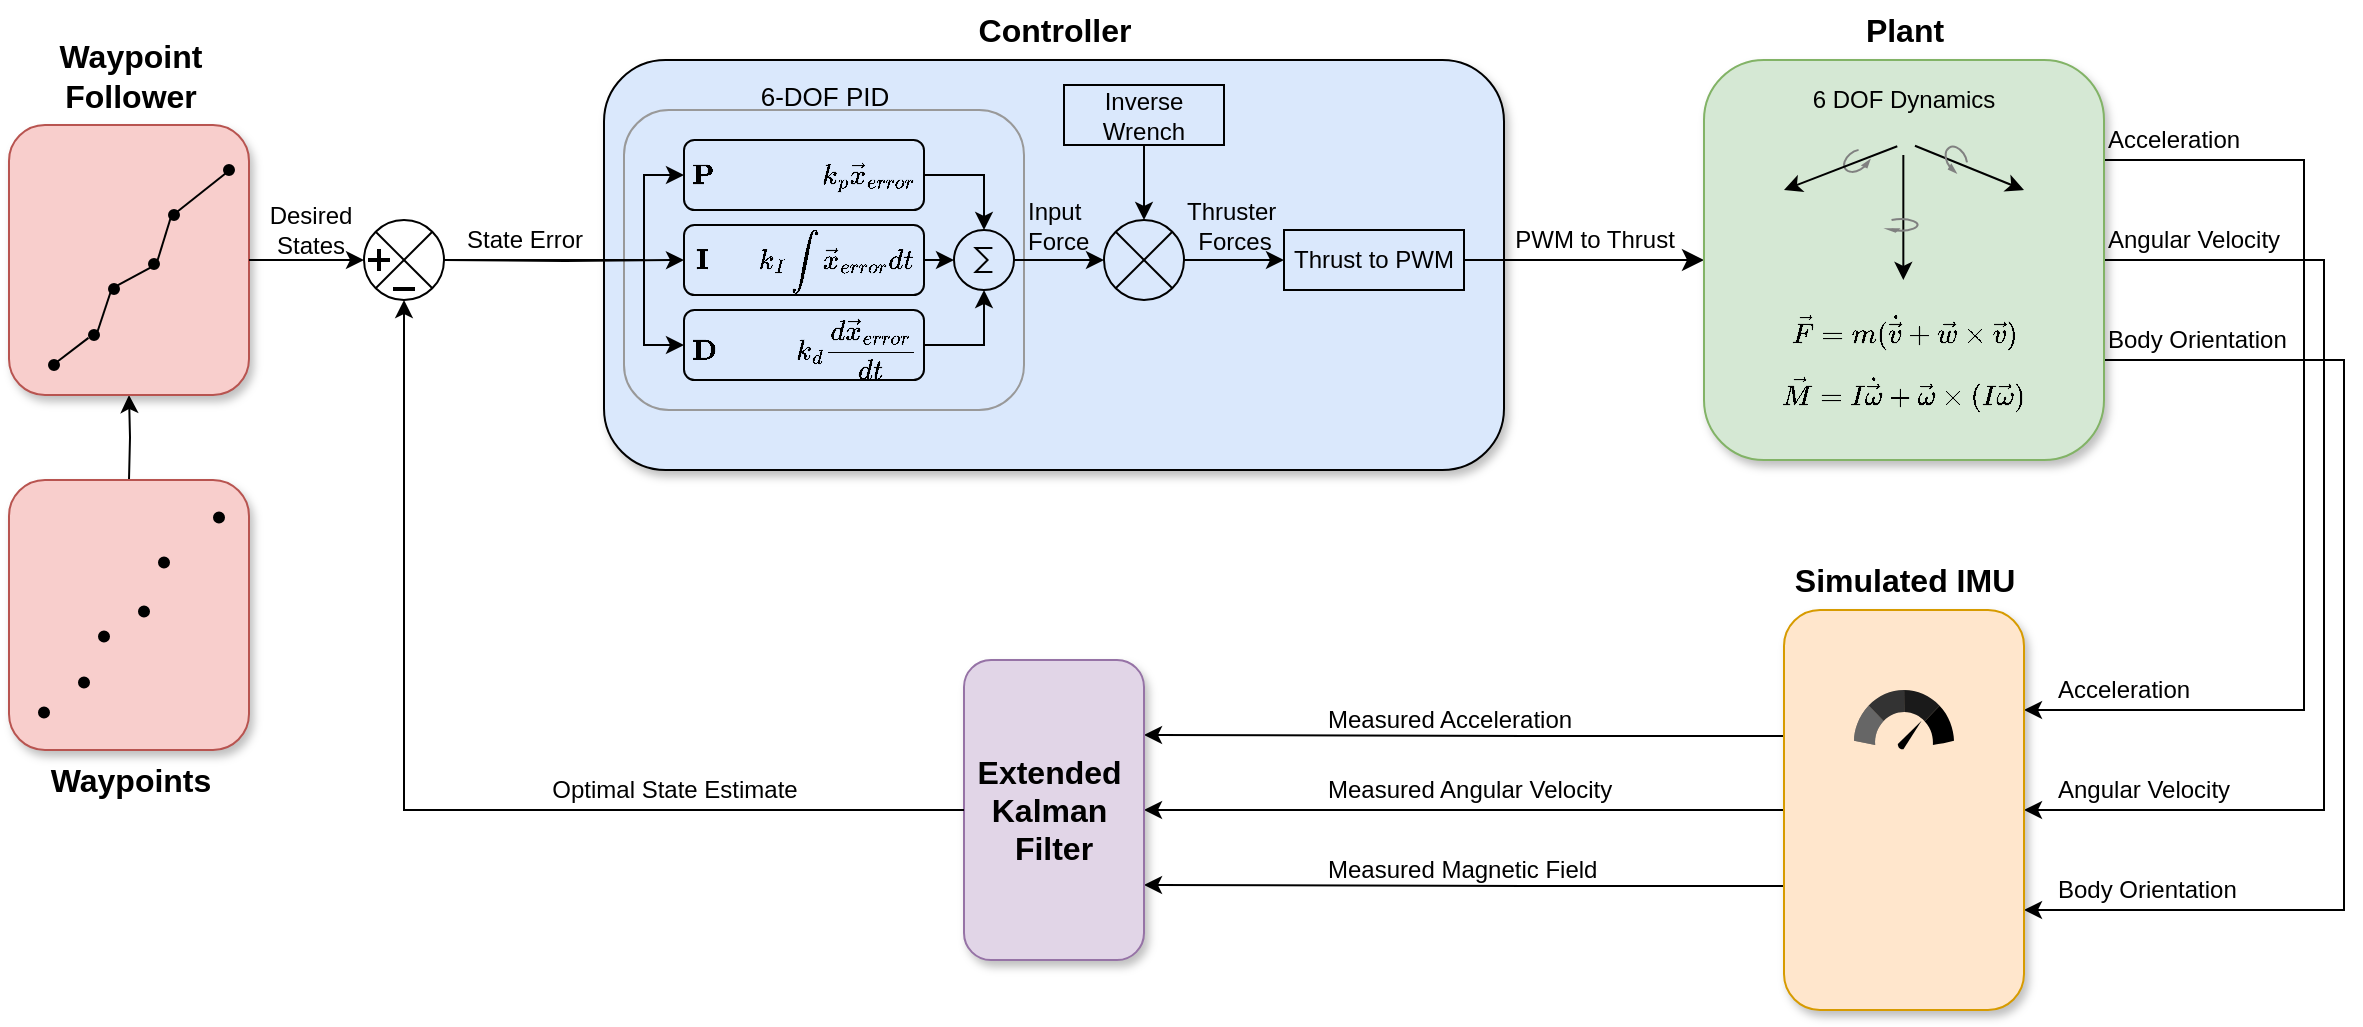 <mxfile version="27.0.9">
  <diagram name="Page-1" id="gmF0lqLM5jDYlkhlYrua">
    <mxGraphModel dx="2336" dy="753" grid="1" gridSize="10" guides="1" tooltips="1" connect="1" arrows="0" fold="1" page="1" pageScale="1" pageWidth="850" pageHeight="1100" math="1" shadow="0">
      <root>
        <mxCell id="0" />
        <mxCell id="1" parent="0" />
        <mxCell id="ToZBvLZudIV_ecfTI63q-2" value="" style="rounded=1;whiteSpace=wrap;html=1;fillColor=#dae8fc;strokeColor=light-dark(#000000,#000000);shadow=1;glass=0;" parent="1" vertex="1">
          <mxGeometry x="-230" y="145" width="450" height="205" as="geometry" />
        </mxCell>
        <mxCell id="TQVPsAvAFbcCPKvridSk-1" value="" style="rounded=1;whiteSpace=wrap;html=1;fillColor=none;strokeColor=light-dark(#999999,#000000);" parent="1" vertex="1">
          <mxGeometry x="-220" y="170" width="200" height="150" as="geometry" />
        </mxCell>
        <mxCell id="TQVPsAvAFbcCPKvridSk-15" value="Inverse Wrench" style="rounded=0;whiteSpace=wrap;html=1;fillColor=none;strokeColor=light-dark(#000000,#000000);" parent="1" vertex="1">
          <mxGeometry y="157.5" width="80" height="30" as="geometry" />
        </mxCell>
        <mxCell id="TQVPsAvAFbcCPKvridSk-28" value="Thruster&amp;nbsp;&lt;div&gt;Forces&lt;/div&gt;" style="text;html=1;align=center;verticalAlign=middle;resizable=0;points=[];autosize=1;strokeColor=none;fillColor=none;" parent="1" vertex="1">
          <mxGeometry x="50" y="207.5" width="70" height="40" as="geometry" />
        </mxCell>
        <mxCell id="TQVPsAvAFbcCPKvridSk-29" value="Thrust to PWM" style="rounded=0;whiteSpace=wrap;html=1;strokeColor=default;fillColor=none;" parent="1" vertex="1">
          <mxGeometry x="110" y="230" width="90" height="30" as="geometry" />
        </mxCell>
        <mxCell id="TQVPsAvAFbcCPKvridSk-31" value="" style="endArrow=classic;html=1;rounded=0;fontSize=12;startSize=8;endSize=8;curved=1;fillColor=none;strokeColor=light-dark(#000000,#000000);entryX=0;entryY=0.5;entryDx=0;entryDy=0;exitX=1;exitY=0.5;exitDx=0;exitDy=0;" parent="1" source="TQVPsAvAFbcCPKvridSk-29" edge="1">
          <mxGeometry relative="1" as="geometry">
            <mxPoint x="210" y="244.52" as="sourcePoint" />
            <mxPoint x="320" y="245" as="targetPoint" />
          </mxGeometry>
        </mxCell>
        <mxCell id="TQVPsAvAFbcCPKvridSk-33" value="PWM to Thrust" style="text;html=1;align=center;verticalAlign=middle;resizable=0;points=[];autosize=1;strokeColor=none;fillColor=none;" parent="1" vertex="1">
          <mxGeometry x="215" y="220" width="100" height="30" as="geometry" />
        </mxCell>
        <mxCell id="TQVPsAvAFbcCPKvridSk-66" style="edgeStyle=orthogonalEdgeStyle;rounded=0;orthogonalLoop=1;jettySize=auto;html=1;exitX=1;exitY=0.25;exitDx=0;exitDy=0;entryX=1;entryY=0.25;entryDx=0;entryDy=0;" parent="1" source="TQVPsAvAFbcCPKvridSk-34" target="TQVPsAvAFbcCPKvridSk-61" edge="1">
          <mxGeometry relative="1" as="geometry">
            <Array as="points">
              <mxPoint x="620" y="195" />
              <mxPoint x="620" y="470" />
            </Array>
          </mxGeometry>
        </mxCell>
        <mxCell id="TQVPsAvAFbcCPKvridSk-67" style="edgeStyle=orthogonalEdgeStyle;rounded=0;orthogonalLoop=1;jettySize=auto;html=1;exitX=1;exitY=0.5;exitDx=0;exitDy=0;entryX=1;entryY=0.5;entryDx=0;entryDy=0;" parent="1" source="TQVPsAvAFbcCPKvridSk-34" target="TQVPsAvAFbcCPKvridSk-61" edge="1">
          <mxGeometry relative="1" as="geometry">
            <Array as="points">
              <mxPoint x="630" y="245" />
              <mxPoint x="630" y="520" />
            </Array>
          </mxGeometry>
        </mxCell>
        <mxCell id="TQVPsAvAFbcCPKvridSk-68" style="edgeStyle=orthogonalEdgeStyle;rounded=0;orthogonalLoop=1;jettySize=auto;html=1;exitX=1;exitY=0.75;exitDx=0;exitDy=0;entryX=1;entryY=0.75;entryDx=0;entryDy=0;" parent="1" source="TQVPsAvAFbcCPKvridSk-34" target="TQVPsAvAFbcCPKvridSk-61" edge="1">
          <mxGeometry relative="1" as="geometry">
            <Array as="points">
              <mxPoint x="640" y="295" />
              <mxPoint x="640" y="570" />
            </Array>
          </mxGeometry>
        </mxCell>
        <mxCell id="TQVPsAvAFbcCPKvridSk-34" value="&lt;div&gt;6 DOF Dynamics&lt;/div&gt;&lt;div&gt;&lt;br&gt;&lt;/div&gt;&lt;div&gt;&lt;br&gt;&lt;/div&gt;&lt;div&gt;&lt;br&gt;&lt;/div&gt;&lt;div&gt;&lt;br&gt;&lt;/div&gt;&lt;div&gt;&lt;br&gt;&lt;/div&gt;&lt;div&gt;&lt;br&gt;&lt;/div&gt;&lt;div&gt;$$\vec{F} = m(\dot{\vec{v}} + \vec{w} \times \vec{v})$$&lt;/div&gt;&lt;div&gt;$$&amp;nbsp; \vec{M} =&amp;nbsp; I \dot{\vec{\omega}} + \vec{\omega} \times (I \vec{\omega})$$&lt;/div&gt;" style="rounded=1;whiteSpace=wrap;html=1;fillColor=#d5e8d4;strokeColor=#82b366;shadow=1;glass=0;" parent="1" vertex="1">
          <mxGeometry x="320" y="145" width="200" height="200" as="geometry" />
        </mxCell>
        <mxCell id="TQVPsAvAFbcCPKvridSk-35" value="" style="shape=image;verticalLabelPosition=bottom;verticalAlign=top;imageAspect=0;image=https://upload.wikimedia.org/wikipedia/commons/thumb/5/51/Center_of_Gravity_symbol.svg/240px-Center_of_Gravity_symbol.svg.png;" parent="1" vertex="1">
          <mxGeometry x="412.5" y="177.5" width="15" height="15" as="geometry" />
        </mxCell>
        <mxCell id="TQVPsAvAFbcCPKvridSk-50" value="" style="verticalLabelPosition=bottom;shadow=0;align=center;html=1;verticalAlign=top;shape=mxgraph.electrical.rot_mech.verticalLabelPosition=bottom;shadow=0;dashed=0;align=center;fillColor=strokeColor;html=1;verticalAlign=top;strokeWidth=1;shape=mxgraph.electrical.rot_mech.rotation;rotation=55;flipV=0;strokeColor=#808080;fontColor=#808080;" parent="1" vertex="1">
          <mxGeometry x="390" y="190" width="10.75" height="12.5" as="geometry" />
        </mxCell>
        <mxCell id="TQVPsAvAFbcCPKvridSk-45" value="" style="endArrow=classic;html=1;rounded=0;exitX=0.865;exitY=0.691;exitDx=0;exitDy=0;exitPerimeter=0;entryX=0.8;entryY=0.325;entryDx=0;entryDy=0;entryPerimeter=0;" parent="1" source="TQVPsAvAFbcCPKvridSk-35" target="TQVPsAvAFbcCPKvridSk-34" edge="1">
          <mxGeometry width="50" height="50" relative="1" as="geometry">
            <mxPoint x="497" y="200" as="sourcePoint" />
            <mxPoint x="440" y="222" as="targetPoint" />
          </mxGeometry>
        </mxCell>
        <mxCell id="TQVPsAvAFbcCPKvridSk-39" value="" style="endArrow=classic;html=1;rounded=0;" parent="1" edge="1">
          <mxGeometry width="50" height="50" relative="1" as="geometry">
            <mxPoint x="419.67" y="192.5" as="sourcePoint" />
            <mxPoint x="419.67" y="255" as="targetPoint" />
          </mxGeometry>
        </mxCell>
        <mxCell id="TQVPsAvAFbcCPKvridSk-44" value="" style="endArrow=classic;html=1;rounded=0;exitX=0.276;exitY=0.71;exitDx=0;exitDy=0;exitPerimeter=0;entryX=0.2;entryY=0.325;entryDx=0;entryDy=0;entryPerimeter=0;" parent="1" source="TQVPsAvAFbcCPKvridSk-35" target="TQVPsAvAFbcCPKvridSk-34" edge="1">
          <mxGeometry width="50" height="50" relative="1" as="geometry">
            <mxPoint x="350" y="270" as="sourcePoint" />
            <mxPoint x="400" y="220" as="targetPoint" />
          </mxGeometry>
        </mxCell>
        <mxCell id="TQVPsAvAFbcCPKvridSk-47" value="" style="verticalLabelPosition=bottom;shadow=0;dashed=0;align=center;html=1;verticalAlign=top;shape=mxgraph.electrical.rot_mech.verticalLabelPosition=bottom;shadow=0;dashed=0;align=center;fillColor=strokeColor;html=1;verticalAlign=top;strokeWidth=1;shape=mxgraph.electrical.rot_mech.rotation;rotation=90;flipV=1;strokeColor=#808080;" parent="1" vertex="1">
          <mxGeometry x="416.75" y="220" width="6.5" height="15" as="geometry" />
        </mxCell>
        <mxCell id="TQVPsAvAFbcCPKvridSk-51" value="" style="verticalLabelPosition=bottom;shadow=0;align=center;html=1;verticalAlign=top;shape=mxgraph.electrical.rot_mech.verticalLabelPosition=bottom;shadow=0;dashed=0;align=center;fillColor=strokeColor;html=1;verticalAlign=top;strokeWidth=1;shape=mxgraph.electrical.rot_mech.rotation;rotation=-30;flipV=1;strokeColor=#808080;fontColor=#808080;flipH=1;" parent="1" vertex="1">
          <mxGeometry x="440.005" y="187.5" width="10.75" height="12.5" as="geometry" />
        </mxCell>
        <mxCell id="TQVPsAvAFbcCPKvridSk-54" value="Plant" style="text;html=1;align=center;verticalAlign=middle;resizable=0;points=[];autosize=1;strokeColor=none;fillColor=none;fontSize=16;fontStyle=1" parent="1" vertex="1">
          <mxGeometry x="390" y="115" width="60" height="30" as="geometry" />
        </mxCell>
        <mxCell id="TQVPsAvAFbcCPKvridSk-60" value="" style="endArrow=classic;html=1;rounded=0;fillColor=none;strokeColor=light-dark(#000000,#000000);entryX=0;entryY=0.5;entryDx=0;entryDy=0;" parent="1" target="TQVPsAvAFbcCPKvridSk-29" edge="1">
          <mxGeometry relative="1" as="geometry">
            <mxPoint x="60" y="245" as="sourcePoint" />
            <mxPoint x="100" y="245" as="targetPoint" />
          </mxGeometry>
        </mxCell>
        <mxCell id="MQUveA0Q0qGDdCK2UPOB-7" style="edgeStyle=orthogonalEdgeStyle;rounded=0;orthogonalLoop=1;jettySize=auto;html=1;exitX=0;exitY=0.5;exitDx=0;exitDy=0;entryX=1;entryY=0.5;entryDx=0;entryDy=0;" edge="1" parent="1" source="TQVPsAvAFbcCPKvridSk-61" target="TQVPsAvAFbcCPKvridSk-62">
          <mxGeometry relative="1" as="geometry" />
        </mxCell>
        <mxCell id="MQUveA0Q0qGDdCK2UPOB-71" style="edgeStyle=orthogonalEdgeStyle;rounded=0;orthogonalLoop=1;jettySize=auto;html=1;exitX=0;exitY=0.25;exitDx=0;exitDy=0;entryX=1;entryY=0.25;entryDx=0;entryDy=0;" edge="1" parent="1" source="TQVPsAvAFbcCPKvridSk-61" target="TQVPsAvAFbcCPKvridSk-62">
          <mxGeometry relative="1" as="geometry">
            <Array as="points">
              <mxPoint x="360" y="483" />
              <mxPoint x="255" y="483" />
            </Array>
          </mxGeometry>
        </mxCell>
        <mxCell id="MQUveA0Q0qGDdCK2UPOB-73" style="edgeStyle=orthogonalEdgeStyle;rounded=0;orthogonalLoop=1;jettySize=auto;html=1;exitX=0;exitY=0.75;exitDx=0;exitDy=0;entryX=1;entryY=0.75;entryDx=0;entryDy=0;" edge="1" parent="1" source="TQVPsAvAFbcCPKvridSk-61" target="TQVPsAvAFbcCPKvridSk-62">
          <mxGeometry relative="1" as="geometry">
            <Array as="points">
              <mxPoint x="360" y="558" />
              <mxPoint x="255" y="558" />
            </Array>
          </mxGeometry>
        </mxCell>
        <mxCell id="TQVPsAvAFbcCPKvridSk-61" value="" style="rounded=1;whiteSpace=wrap;html=1;fillColor=#ffe6cc;strokeColor=#d79b00;shadow=1;" parent="1" vertex="1">
          <mxGeometry x="360" y="420" width="120" height="200" as="geometry" />
        </mxCell>
        <mxCell id="TQVPsAvAFbcCPKvridSk-62" value="&lt;font style=&quot;font-size: 16px;&quot;&gt;&lt;b&gt;Extended&amp;nbsp;&lt;/b&gt;&lt;/font&gt;&lt;div&gt;&lt;font style=&quot;font-size: 16px;&quot;&gt;&lt;b&gt;Kalman&amp;nbsp;&lt;/b&gt;&lt;/font&gt;&lt;/div&gt;&lt;div&gt;&lt;font style=&quot;font-size: 16px;&quot;&gt;&lt;b&gt;Filter&lt;/b&gt;&lt;/font&gt;&lt;/div&gt;" style="rounded=1;whiteSpace=wrap;html=1;fillColor=#e1d5e7;strokeColor=#9673a6;shadow=1;" parent="1" vertex="1">
          <mxGeometry x="-50" y="445" width="90" height="150" as="geometry" />
        </mxCell>
        <mxCell id="MQUveA0Q0qGDdCK2UPOB-38" style="edgeStyle=orthogonalEdgeStyle;rounded=0;orthogonalLoop=1;jettySize=auto;html=1;exitX=1;exitY=0.5;exitDx=0;exitDy=0;entryX=0;entryY=0.5;entryDx=0;entryDy=0;" edge="1" parent="1" target="MQUveA0Q0qGDdCK2UPOB-34">
          <mxGeometry relative="1" as="geometry">
            <mxPoint x="-310.0" y="245" as="sourcePoint" />
          </mxGeometry>
        </mxCell>
        <mxCell id="MQUveA0Q0qGDdCK2UPOB-46" style="edgeStyle=orthogonalEdgeStyle;rounded=0;orthogonalLoop=1;jettySize=auto;html=1;exitX=1;exitY=0.5;exitDx=0;exitDy=0;entryX=0;entryY=0.5;entryDx=0;entryDy=0;" edge="1" parent="1" target="MQUveA0Q0qGDdCK2UPOB-33">
          <mxGeometry relative="1" as="geometry">
            <mxPoint x="-310.0" y="245" as="sourcePoint" />
            <Array as="points">
              <mxPoint x="-210" y="245" />
              <mxPoint x="-210" y="202" />
            </Array>
          </mxGeometry>
        </mxCell>
        <mxCell id="MQUveA0Q0qGDdCK2UPOB-47" style="edgeStyle=orthogonalEdgeStyle;rounded=0;orthogonalLoop=1;jettySize=auto;html=1;exitX=1;exitY=0.5;exitDx=0;exitDy=0;entryX=0;entryY=0.5;entryDx=0;entryDy=0;" edge="1" parent="1" target="MQUveA0Q0qGDdCK2UPOB-35">
          <mxGeometry relative="1" as="geometry">
            <mxPoint x="-310.0" y="245" as="sourcePoint" />
            <Array as="points">
              <mxPoint x="-210" y="245" />
              <mxPoint x="-210" y="288" />
            </Array>
          </mxGeometry>
        </mxCell>
        <mxCell id="MQUveA0Q0qGDdCK2UPOB-81" style="edgeStyle=orthogonalEdgeStyle;rounded=0;orthogonalLoop=1;jettySize=auto;html=1;exitX=0.5;exitY=0;exitDx=0;exitDy=0;entryX=0.5;entryY=1;entryDx=0;entryDy=0;" edge="1" parent="1" target="MQUveA0Q0qGDdCK2UPOB-74">
          <mxGeometry relative="1" as="geometry">
            <mxPoint x="-467.5" y="355" as="sourcePoint" />
          </mxGeometry>
        </mxCell>
        <mxCell id="MQUveA0Q0qGDdCK2UPOB-1" value="Acceleration" style="text;html=1;align=left;verticalAlign=middle;resizable=0;points=[];autosize=1;strokeColor=none;fillColor=none;" vertex="1" parent="1">
          <mxGeometry x="495" y="445" width="90" height="30" as="geometry" />
        </mxCell>
        <mxCell id="MQUveA0Q0qGDdCK2UPOB-2" value="Angular Velocity" style="text;html=1;align=left;verticalAlign=middle;resizable=0;points=[];autosize=1;strokeColor=none;fillColor=none;" vertex="1" parent="1">
          <mxGeometry x="495" y="495" width="110" height="30" as="geometry" />
        </mxCell>
        <mxCell id="MQUveA0Q0qGDdCK2UPOB-3" value="Body Orientation" style="text;html=1;align=left;verticalAlign=middle;resizable=0;points=[];autosize=1;strokeColor=none;fillColor=none;" vertex="1" parent="1">
          <mxGeometry x="495" y="545" width="110" height="30" as="geometry" />
        </mxCell>
        <mxCell id="MQUveA0Q0qGDdCK2UPOB-11" value="Measured Acceleration" style="text;html=1;align=left;verticalAlign=middle;resizable=0;points=[];autosize=1;strokeColor=none;fillColor=none;" vertex="1" parent="1">
          <mxGeometry x="130" y="460" width="150" height="30" as="geometry" />
        </mxCell>
        <mxCell id="MQUveA0Q0qGDdCK2UPOB-12" value="Measured Angular Velocity" style="text;html=1;align=left;verticalAlign=middle;resizable=0;points=[];autosize=1;strokeColor=none;fillColor=none;" vertex="1" parent="1">
          <mxGeometry x="130" y="495" width="170" height="30" as="geometry" />
        </mxCell>
        <mxCell id="MQUveA0Q0qGDdCK2UPOB-21" value="" style="sketch=0;html=1;strokeColor=none;shadow=0;fillColor=light-dark(#000000,#000000);verticalAlign=top;labelPosition=center;verticalLabelPosition=bottom;shape=mxgraph.gcp2.speed" vertex="1" parent="1">
          <mxGeometry x="395" y="460" width="50" height="30" as="geometry" />
        </mxCell>
        <mxCell id="MQUveA0Q0qGDdCK2UPOB-25" value="Simulated IMU" style="text;html=1;align=center;verticalAlign=middle;resizable=0;points=[];autosize=1;strokeColor=none;fillColor=none;fontSize=16;fontStyle=1" vertex="1" parent="1">
          <mxGeometry x="355" y="390" width="130" height="30" as="geometry" />
        </mxCell>
        <mxCell id="MQUveA0Q0qGDdCK2UPOB-26" value="Controller" style="text;html=1;align=center;verticalAlign=middle;resizable=0;points=[];autosize=1;strokeColor=none;fillColor=none;fontSize=16;fontStyle=1" vertex="1" parent="1">
          <mxGeometry x="-50" y="115" width="90" height="30" as="geometry" />
        </mxCell>
        <mxCell id="MQUveA0Q0qGDdCK2UPOB-31" value="" style="verticalLabelPosition=bottom;verticalAlign=top;html=1;shape=mxgraph.flowchart.or;fillColor=none;strokeColor=light-dark(#000000,#000000);" vertex="1" parent="1">
          <mxGeometry x="20" y="225" width="40" height="40" as="geometry" />
        </mxCell>
        <mxCell id="MQUveA0Q0qGDdCK2UPOB-33" value="$$\textbf{P} \space\space \space\space\space\space\space\space\space\space\space \space \space\space\space&amp;nbsp;k_p \vec{x}_{error}$$" style="rounded=1;whiteSpace=wrap;html=1;fillColor=none;" vertex="1" parent="1">
          <mxGeometry x="-190" y="185" width="120" height="35" as="geometry" />
        </mxCell>
        <mxCell id="MQUveA0Q0qGDdCK2UPOB-34" value="$$\textbf{I} \space\space\space\space\space\space\space k_I \int \vec{x}_{error}dt$$" style="rounded=1;whiteSpace=wrap;html=1;fillColor=none;" vertex="1" parent="1">
          <mxGeometry x="-190" y="227.5" width="120" height="35" as="geometry" />
        </mxCell>
        <mxCell id="MQUveA0Q0qGDdCK2UPOB-35" value="$$\textbf{D} \space\space\space\space\space\space\space\space\space\space\space k_d \frac{d\vec{x}_{error}}{dt}$$" style="rounded=1;whiteSpace=wrap;html=1;fillColor=none;" vertex="1" parent="1">
          <mxGeometry x="-190" y="270" width="120" height="35" as="geometry" />
        </mxCell>
        <mxCell id="MQUveA0Q0qGDdCK2UPOB-36" style="edgeStyle=orthogonalEdgeStyle;rounded=0;orthogonalLoop=1;jettySize=auto;html=1;exitX=0.5;exitY=1;exitDx=0;exitDy=0;entryX=0.5;entryY=0;entryDx=0;entryDy=0;entryPerimeter=0;" edge="1" parent="1" source="TQVPsAvAFbcCPKvridSk-15" target="MQUveA0Q0qGDdCK2UPOB-31">
          <mxGeometry relative="1" as="geometry" />
        </mxCell>
        <mxCell id="MQUveA0Q0qGDdCK2UPOB-40" value="" style="verticalLabelPosition=bottom;shadow=0;dashed=0;align=center;html=1;verticalAlign=top;shape=mxgraph.electrical.abstract.sum;aspect=fixed;fillColor=none;" vertex="1" parent="1">
          <mxGeometry x="-55" y="230" width="30" height="30" as="geometry" />
        </mxCell>
        <mxCell id="MQUveA0Q0qGDdCK2UPOB-41" style="edgeStyle=orthogonalEdgeStyle;rounded=0;orthogonalLoop=1;jettySize=auto;html=1;exitX=1;exitY=0.5;exitDx=0;exitDy=0;entryX=0.5;entryY=0;entryDx=0;entryDy=0;entryPerimeter=0;" edge="1" parent="1" source="MQUveA0Q0qGDdCK2UPOB-33" target="MQUveA0Q0qGDdCK2UPOB-40">
          <mxGeometry relative="1" as="geometry" />
        </mxCell>
        <mxCell id="MQUveA0Q0qGDdCK2UPOB-42" style="edgeStyle=orthogonalEdgeStyle;rounded=0;orthogonalLoop=1;jettySize=auto;html=1;exitX=1;exitY=0.5;exitDx=0;exitDy=0;entryX=0;entryY=0.5;entryDx=0;entryDy=0;entryPerimeter=0;" edge="1" parent="1" source="MQUveA0Q0qGDdCK2UPOB-34" target="MQUveA0Q0qGDdCK2UPOB-40">
          <mxGeometry relative="1" as="geometry" />
        </mxCell>
        <mxCell id="MQUveA0Q0qGDdCK2UPOB-43" style="edgeStyle=orthogonalEdgeStyle;rounded=0;orthogonalLoop=1;jettySize=auto;html=1;exitX=1;exitY=0.5;exitDx=0;exitDy=0;entryX=0.5;entryY=1;entryDx=0;entryDy=0;entryPerimeter=0;" edge="1" parent="1" source="MQUveA0Q0qGDdCK2UPOB-35" target="MQUveA0Q0qGDdCK2UPOB-40">
          <mxGeometry relative="1" as="geometry" />
        </mxCell>
        <mxCell id="MQUveA0Q0qGDdCK2UPOB-44" style="edgeStyle=orthogonalEdgeStyle;rounded=0;orthogonalLoop=1;jettySize=auto;html=1;exitX=1;exitY=0.5;exitDx=0;exitDy=0;exitPerimeter=0;entryX=0;entryY=0.5;entryDx=0;entryDy=0;entryPerimeter=0;" edge="1" parent="1" source="MQUveA0Q0qGDdCK2UPOB-40" target="MQUveA0Q0qGDdCK2UPOB-31">
          <mxGeometry relative="1" as="geometry" />
        </mxCell>
        <mxCell id="MQUveA0Q0qGDdCK2UPOB-48" value="6-DOF PID" style="text;html=1;align=center;verticalAlign=middle;resizable=0;points=[];autosize=1;strokeColor=none;fillColor=none;fontSize=13;fontStyle=0" vertex="1" parent="1">
          <mxGeometry x="-165" y="147.5" width="90" height="30" as="geometry" />
        </mxCell>
        <mxCell id="MQUveA0Q0qGDdCK2UPOB-50" value="Acceleration" style="text;html=1;align=left;verticalAlign=middle;resizable=0;points=[];autosize=1;strokeColor=none;fillColor=none;" vertex="1" parent="1">
          <mxGeometry x="520" y="170" width="90" height="30" as="geometry" />
        </mxCell>
        <mxCell id="MQUveA0Q0qGDdCK2UPOB-51" value="Angular Velocity" style="text;html=1;align=left;verticalAlign=middle;resizable=0;points=[];autosize=1;strokeColor=none;fillColor=none;" vertex="1" parent="1">
          <mxGeometry x="520" y="220" width="110" height="30" as="geometry" />
        </mxCell>
        <mxCell id="MQUveA0Q0qGDdCK2UPOB-52" value="Body Orientation" style="text;html=1;align=left;verticalAlign=middle;resizable=0;points=[];autosize=1;strokeColor=none;fillColor=none;" vertex="1" parent="1">
          <mxGeometry x="520" y="270" width="110" height="30" as="geometry" />
        </mxCell>
        <mxCell id="MQUveA0Q0qGDdCK2UPOB-59" value="" style="verticalLabelPosition=bottom;verticalAlign=top;html=1;shape=mxgraph.flowchart.or;fillColor=none;strokeColor=light-dark(#000000,#000000);" vertex="1" parent="1">
          <mxGeometry x="-350" y="225" width="40" height="40" as="geometry" />
        </mxCell>
        <mxCell id="MQUveA0Q0qGDdCK2UPOB-60" style="edgeStyle=orthogonalEdgeStyle;rounded=0;orthogonalLoop=1;jettySize=auto;html=1;exitX=0;exitY=0.5;exitDx=0;exitDy=0;entryX=0.5;entryY=1;entryDx=0;entryDy=0;entryPerimeter=0;" edge="1" parent="1" source="TQVPsAvAFbcCPKvridSk-62" target="MQUveA0Q0qGDdCK2UPOB-59">
          <mxGeometry relative="1" as="geometry" />
        </mxCell>
        <mxCell id="MQUveA0Q0qGDdCK2UPOB-68" value="" style="whiteSpace=wrap;html=1;" vertex="1" parent="1">
          <mxGeometry x="-335" y="259" width="10" height="1" as="geometry" />
        </mxCell>
        <mxCell id="MQUveA0Q0qGDdCK2UPOB-69" value="" style="whiteSpace=wrap;html=1;" vertex="1" parent="1">
          <mxGeometry x="-347.5" y="244.5" width="10" height="1" as="geometry" />
        </mxCell>
        <mxCell id="MQUveA0Q0qGDdCK2UPOB-70" value="" style="whiteSpace=wrap;html=1;rotation=90;" vertex="1" parent="1">
          <mxGeometry x="-347.5" y="244.5" width="10" height="1" as="geometry" />
        </mxCell>
        <mxCell id="MQUveA0Q0qGDdCK2UPOB-72" value="Measured Magnetic Field" style="text;html=1;align=left;verticalAlign=middle;resizable=0;points=[];autosize=1;strokeColor=none;fillColor=none;" vertex="1" parent="1">
          <mxGeometry x="130" y="535" width="160" height="30" as="geometry" />
        </mxCell>
        <mxCell id="MQUveA0Q0qGDdCK2UPOB-74" value="" style="rounded=1;whiteSpace=wrap;html=1;fillColor=#f8cecc;strokeColor=#b85450;shadow=1;" vertex="1" parent="1">
          <mxGeometry x="-527.5" y="177.5" width="120" height="135" as="geometry" />
        </mxCell>
        <mxCell id="MQUveA0Q0qGDdCK2UPOB-75" style="edgeStyle=orthogonalEdgeStyle;rounded=0;orthogonalLoop=1;jettySize=auto;html=1;exitX=1;exitY=0.5;exitDx=0;exitDy=0;entryX=0;entryY=0.5;entryDx=0;entryDy=0;entryPerimeter=0;" edge="1" parent="1" source="MQUveA0Q0qGDdCK2UPOB-74" target="MQUveA0Q0qGDdCK2UPOB-59">
          <mxGeometry relative="1" as="geometry" />
        </mxCell>
        <mxCell id="MQUveA0Q0qGDdCK2UPOB-78" value="" style="shape=image;html=1;verticalAlign=top;verticalLabelPosition=bottom;labelBackgroundColor=#ffffff;imageAspect=0;aspect=fixed;image=https://cdn2.iconfinder.com/data/icons/freecns-cumulus/32/519779-90_Compass-128.png" vertex="1" parent="1">
          <mxGeometry x="402.5" y="550" width="35" height="35" as="geometry" />
        </mxCell>
        <mxCell id="MQUveA0Q0qGDdCK2UPOB-80" value="" style="shape=image;verticalLabelPosition=bottom;verticalAlign=top;imageAspect=0;image=https://static.thenounproject.com/png/51888-200.png;aspect=fixed;" vertex="1" parent="1">
          <mxGeometry x="400" y="500" width="40" height="40" as="geometry" />
        </mxCell>
        <mxCell id="MQUveA0Q0qGDdCK2UPOB-84" value="State Error" style="text;html=1;align=center;verticalAlign=middle;resizable=0;points=[];autosize=1;strokeColor=none;fillColor=none;" vertex="1" parent="1">
          <mxGeometry x="-310" y="220" width="80" height="30" as="geometry" />
        </mxCell>
        <mxCell id="MQUveA0Q0qGDdCK2UPOB-85" value="Optimal State Estimate" style="text;html=1;align=center;verticalAlign=middle;resizable=0;points=[];autosize=1;strokeColor=none;fillColor=none;" vertex="1" parent="1">
          <mxGeometry x="-270" y="495" width="150" height="30" as="geometry" />
        </mxCell>
        <mxCell id="MQUveA0Q0qGDdCK2UPOB-86" value="Desired&lt;div&gt;States&lt;/div&gt;" style="text;html=1;align=center;verticalAlign=middle;resizable=0;points=[];autosize=1;strokeColor=none;fillColor=none;" vertex="1" parent="1">
          <mxGeometry x="-407.5" y="210" width="60" height="40" as="geometry" />
        </mxCell>
        <mxCell id="MQUveA0Q0qGDdCK2UPOB-87" value="Input&lt;div&gt;Force&lt;/div&gt;" style="text;html=1;align=left;verticalAlign=middle;resizable=0;points=[];autosize=1;strokeColor=none;fillColor=none;" vertex="1" parent="1">
          <mxGeometry x="-20" y="207.5" width="50" height="40" as="geometry" />
        </mxCell>
        <mxCell id="MQUveA0Q0qGDdCK2UPOB-109" value="" style="ellipse;fillColor=strokeColor;html=1;" vertex="1" parent="1">
          <mxGeometry x="-507.5" y="295" width="5" height="5" as="geometry" />
        </mxCell>
        <mxCell id="MQUveA0Q0qGDdCK2UPOB-110" value="" style="ellipse;fillColor=strokeColor;html=1;" vertex="1" parent="1">
          <mxGeometry x="-477.5" y="257" width="5" height="5" as="geometry" />
        </mxCell>
        <mxCell id="MQUveA0Q0qGDdCK2UPOB-111" value="" style="ellipse;fillColor=strokeColor;html=1;" vertex="1" parent="1">
          <mxGeometry x="-487.5" y="280" width="5" height="5" as="geometry" />
        </mxCell>
        <mxCell id="MQUveA0Q0qGDdCK2UPOB-112" value="" style="ellipse;fillColor=strokeColor;html=1;" vertex="1" parent="1">
          <mxGeometry x="-457.5" y="244.5" width="5" height="5" as="geometry" />
        </mxCell>
        <mxCell id="MQUveA0Q0qGDdCK2UPOB-114" value="" style="ellipse;fillColor=strokeColor;html=1;" vertex="1" parent="1">
          <mxGeometry x="-447.5" y="220" width="5" height="5" as="geometry" />
        </mxCell>
        <mxCell id="MQUveA0Q0qGDdCK2UPOB-115" value="" style="ellipse;fillColor=strokeColor;html=1;" vertex="1" parent="1">
          <mxGeometry x="-420" y="197.5" width="5" height="5" as="geometry" />
        </mxCell>
        <mxCell id="MQUveA0Q0qGDdCK2UPOB-117" value="" style="endArrow=none;html=1;strokeWidth=1;rounded=0;exitX=1;exitY=0;exitDx=0;exitDy=0;entryX=-0.055;entryY=0.788;entryDx=0;entryDy=0;entryPerimeter=0;" edge="1" parent="1" source="MQUveA0Q0qGDdCK2UPOB-109" target="MQUveA0Q0qGDdCK2UPOB-111">
          <mxGeometry width="100" relative="1" as="geometry">
            <mxPoint x="-507.5" y="259.42" as="sourcePoint" />
            <mxPoint x="-407.5" y="259.42" as="targetPoint" />
          </mxGeometry>
        </mxCell>
        <mxCell id="MQUveA0Q0qGDdCK2UPOB-118" value="" style="endArrow=none;html=1;strokeWidth=1;rounded=0;exitX=1;exitY=0;exitDx=0;exitDy=0;entryX=0;entryY=1;entryDx=0;entryDy=0;" edge="1" parent="1" source="MQUveA0Q0qGDdCK2UPOB-111" target="MQUveA0Q0qGDdCK2UPOB-110">
          <mxGeometry width="100" relative="1" as="geometry">
            <mxPoint x="-477.5" y="292" as="sourcePoint" />
            <mxPoint x="-461.5" y="280" as="targetPoint" />
          </mxGeometry>
        </mxCell>
        <mxCell id="MQUveA0Q0qGDdCK2UPOB-119" value="" style="endArrow=none;html=1;strokeWidth=1;rounded=0;exitX=1;exitY=0;exitDx=0;exitDy=0;entryX=0;entryY=1;entryDx=0;entryDy=0;" edge="1" parent="1" source="MQUveA0Q0qGDdCK2UPOB-110" target="MQUveA0Q0qGDdCK2UPOB-112">
          <mxGeometry width="100" relative="1" as="geometry">
            <mxPoint x="-457.5" y="262" as="sourcePoint" />
            <mxPoint x="-441.5" y="250" as="targetPoint" />
          </mxGeometry>
        </mxCell>
        <mxCell id="MQUveA0Q0qGDdCK2UPOB-120" value="" style="endArrow=none;html=1;strokeWidth=1;rounded=0;exitX=1;exitY=0;exitDx=0;exitDy=0;entryX=0;entryY=1;entryDx=0;entryDy=0;" edge="1" parent="1" source="MQUveA0Q0qGDdCK2UPOB-112" target="MQUveA0Q0qGDdCK2UPOB-114">
          <mxGeometry width="100" relative="1" as="geometry">
            <mxPoint x="-447.5" y="242" as="sourcePoint" />
            <mxPoint x="-431.5" y="230" as="targetPoint" />
          </mxGeometry>
        </mxCell>
        <mxCell id="MQUveA0Q0qGDdCK2UPOB-121" value="" style="endArrow=none;html=1;strokeWidth=1;rounded=0;exitX=1;exitY=0;exitDx=0;exitDy=0;entryX=0;entryY=1;entryDx=0;entryDy=0;" edge="1" parent="1" source="MQUveA0Q0qGDdCK2UPOB-114" target="MQUveA0Q0qGDdCK2UPOB-115">
          <mxGeometry width="100" relative="1" as="geometry">
            <mxPoint x="-437.5" y="202" as="sourcePoint" />
            <mxPoint x="-421.5" y="190" as="targetPoint" />
          </mxGeometry>
        </mxCell>
        <mxCell id="MQUveA0Q0qGDdCK2UPOB-123" value="Waypoint&lt;div&gt;Follower&lt;/div&gt;" style="text;html=1;align=center;verticalAlign=middle;resizable=0;points=[];autosize=1;strokeColor=none;fillColor=none;fontSize=16;fontStyle=1" vertex="1" parent="1">
          <mxGeometry x="-512.5" y="127.5" width="90" height="50" as="geometry" />
        </mxCell>
        <mxCell id="MQUveA0Q0qGDdCK2UPOB-124" value="" style="rounded=1;whiteSpace=wrap;html=1;fillColor=#f8cecc;strokeColor=#b85450;shadow=1;" vertex="1" parent="1">
          <mxGeometry x="-527.5" y="355" width="120" height="135" as="geometry" />
        </mxCell>
        <mxCell id="MQUveA0Q0qGDdCK2UPOB-125" value="Waypoints" style="text;html=1;align=center;verticalAlign=middle;resizable=0;points=[];autosize=1;strokeColor=none;fillColor=none;fontSize=16;fontStyle=1" vertex="1" parent="1">
          <mxGeometry x="-517.5" y="490" width="100" height="30" as="geometry" />
        </mxCell>
        <mxCell id="MQUveA0Q0qGDdCK2UPOB-126" value="" style="ellipse;fillColor=strokeColor;html=1;" vertex="1" parent="1">
          <mxGeometry x="-512.5" y="468.75" width="5" height="5" as="geometry" />
        </mxCell>
        <mxCell id="MQUveA0Q0qGDdCK2UPOB-127" value="" style="ellipse;fillColor=strokeColor;html=1;" vertex="1" parent="1">
          <mxGeometry x="-482.5" y="430.75" width="5" height="5" as="geometry" />
        </mxCell>
        <mxCell id="MQUveA0Q0qGDdCK2UPOB-128" value="" style="ellipse;fillColor=strokeColor;html=1;" vertex="1" parent="1">
          <mxGeometry x="-492.5" y="453.75" width="5" height="5" as="geometry" />
        </mxCell>
        <mxCell id="MQUveA0Q0qGDdCK2UPOB-129" value="" style="ellipse;fillColor=strokeColor;html=1;" vertex="1" parent="1">
          <mxGeometry x="-462.5" y="418.25" width="5" height="5" as="geometry" />
        </mxCell>
        <mxCell id="MQUveA0Q0qGDdCK2UPOB-130" value="" style="ellipse;fillColor=strokeColor;html=1;" vertex="1" parent="1">
          <mxGeometry x="-452.5" y="393.75" width="5" height="5" as="geometry" />
        </mxCell>
        <mxCell id="MQUveA0Q0qGDdCK2UPOB-131" value="" style="ellipse;fillColor=strokeColor;html=1;" vertex="1" parent="1">
          <mxGeometry x="-425" y="371.25" width="5" height="5" as="geometry" />
        </mxCell>
      </root>
    </mxGraphModel>
  </diagram>
</mxfile>
